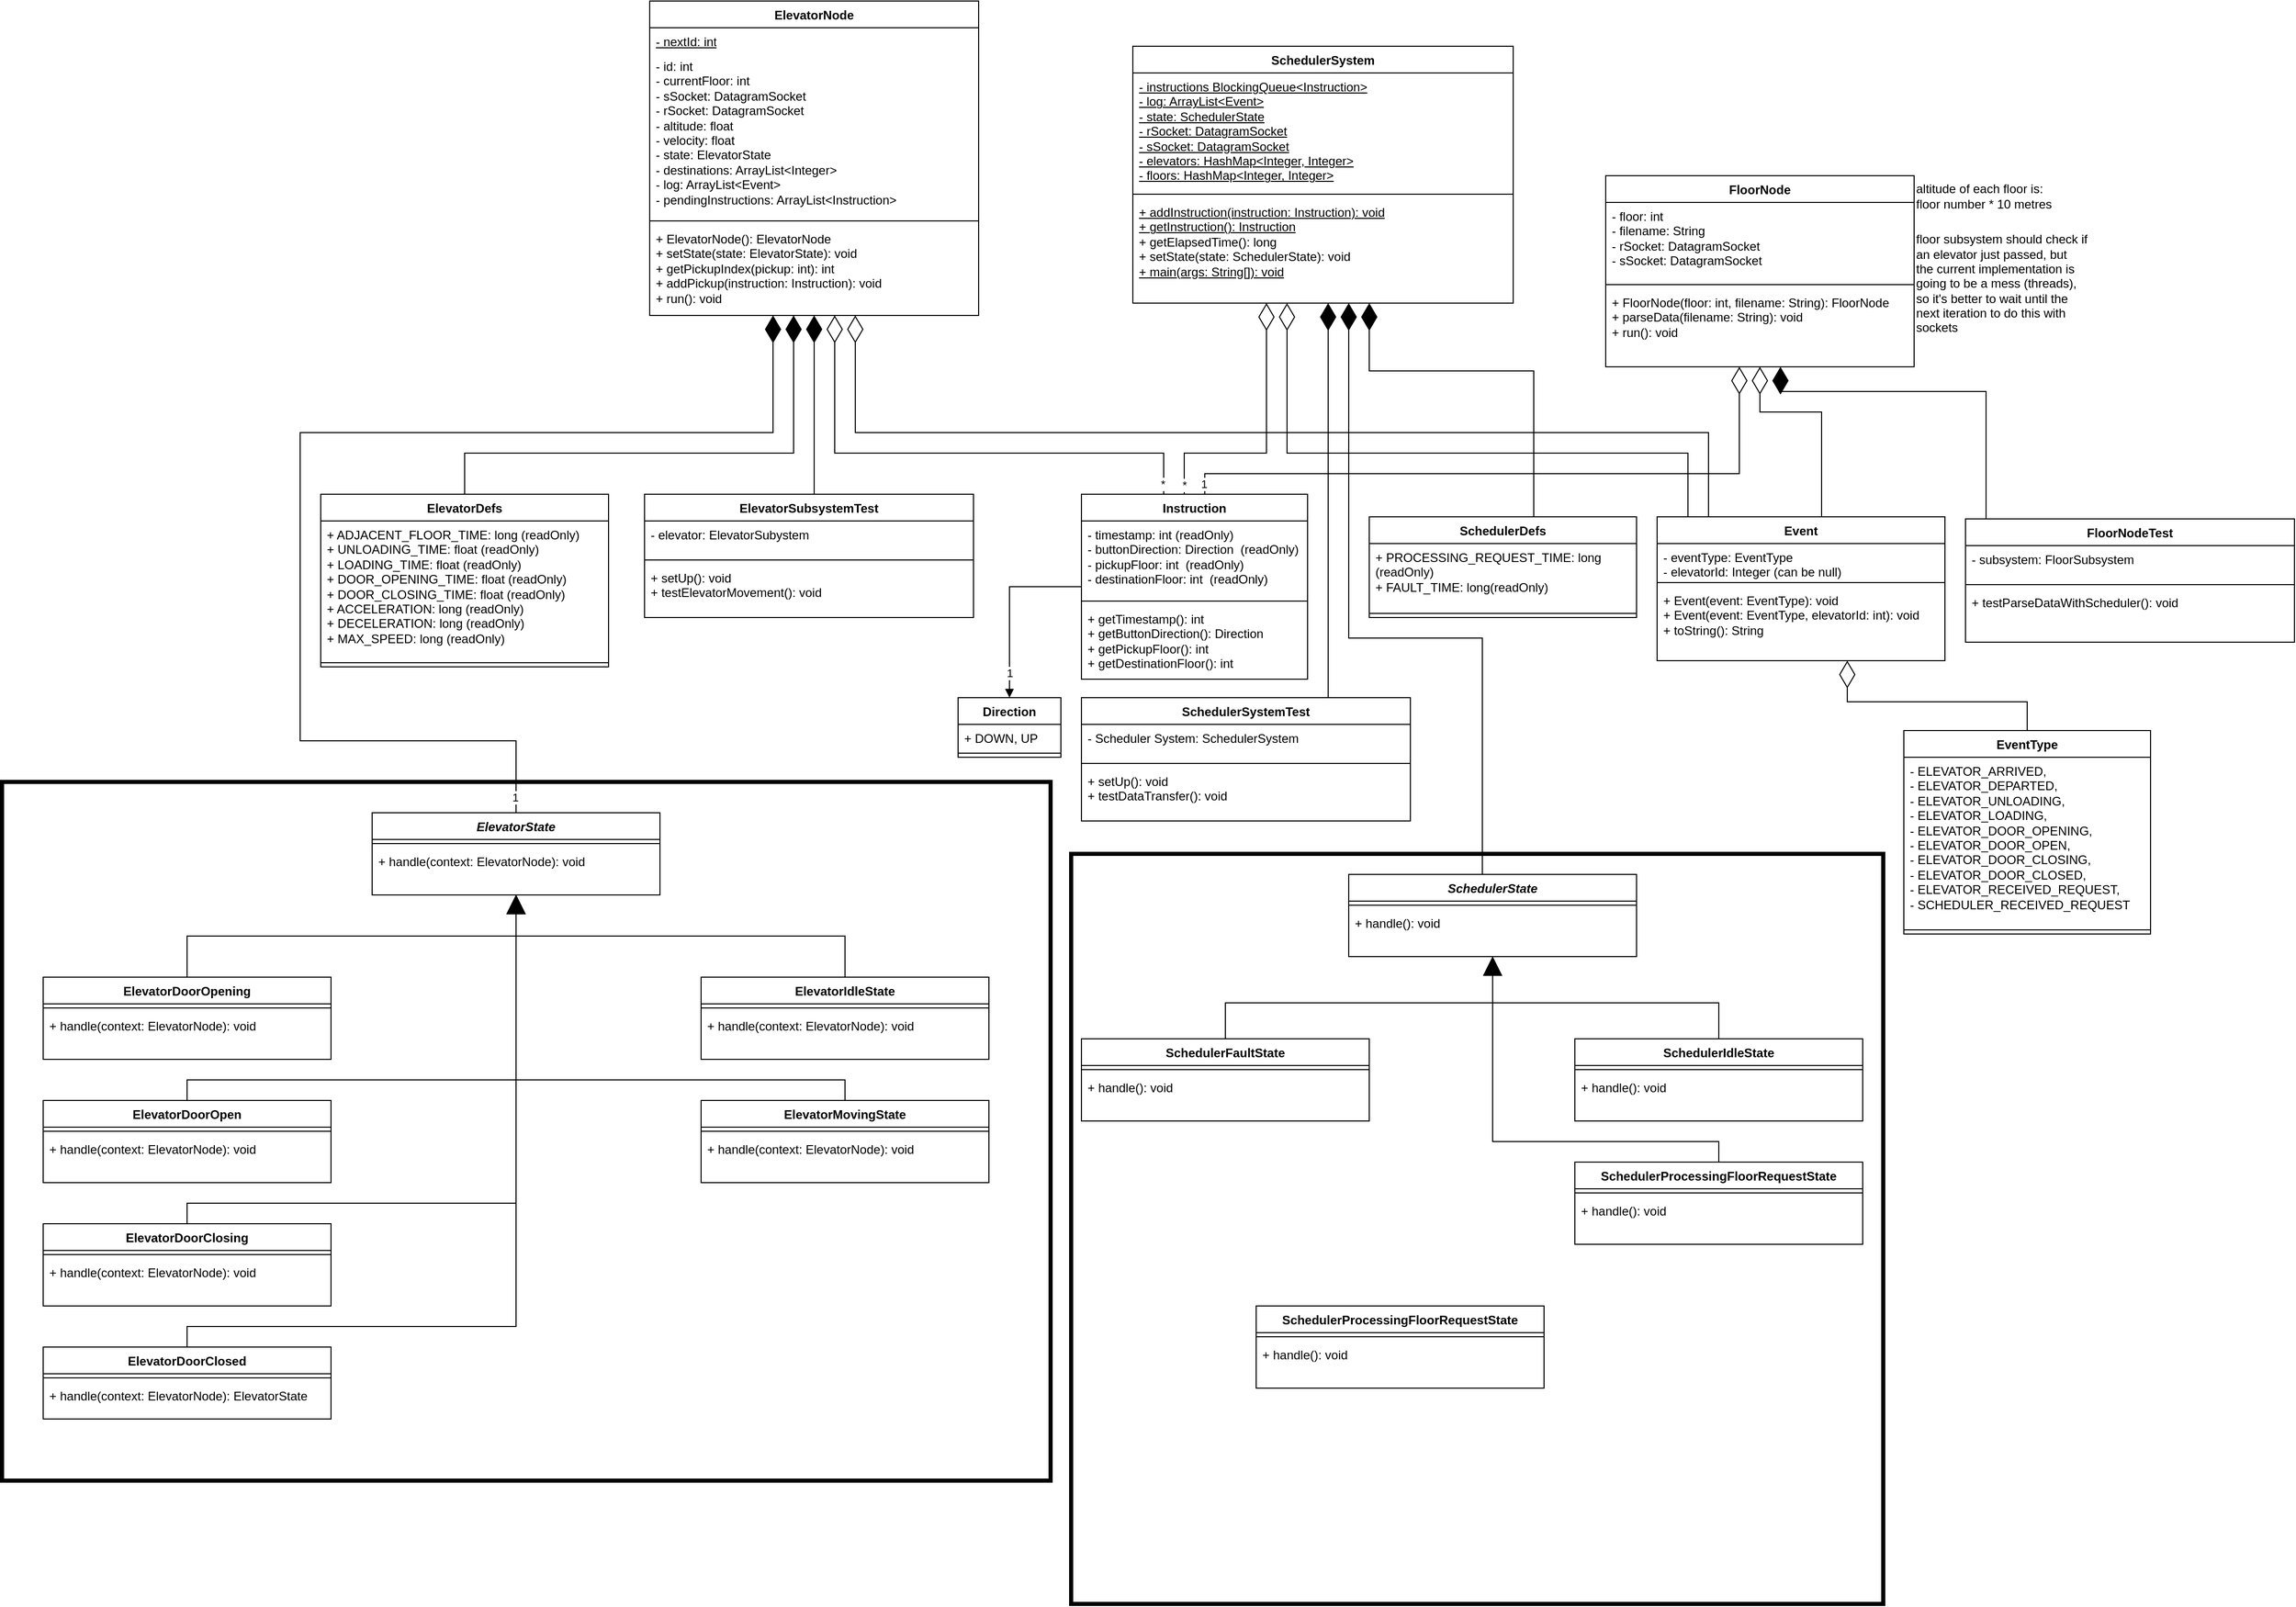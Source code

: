 <mxfile version="23.1.5" type="device">
  <diagram name="Page-1" id="W-hvJWC9LnS0oZOQdCDl">
    <mxGraphModel dx="1995" dy="1097" grid="1" gridSize="10" guides="1" tooltips="1" connect="1" arrows="1" fold="1" page="0" pageScale="1" pageWidth="850" pageHeight="1100" math="0" shadow="0">
      <root>
        <mxCell id="0" />
        <mxCell id="1" parent="0" />
        <mxCell id="JZciVl0iC011m3xnHKb6-115" value="" style="rounded=0;whiteSpace=wrap;html=1;fontColor=default;fillColor=none;strokeWidth=4;" parent="1" vertex="1">
          <mxGeometry x="390" y="790" width="790" height="730" as="geometry" />
        </mxCell>
        <mxCell id="JZciVl0iC011m3xnHKb6-93" value="" style="rounded=0;whiteSpace=wrap;html=1;fontColor=default;fillColor=none;strokeWidth=4;" parent="1" vertex="1">
          <mxGeometry x="-650" y="720" width="1020" height="680" as="geometry" />
        </mxCell>
        <mxCell id="OUGzcpc-ft89BkLeORVE-1" value="ElevatorNode" style="swimlane;fontStyle=1;align=center;verticalAlign=top;childLayout=stackLayout;horizontal=1;startSize=26;horizontalStack=0;resizeParent=1;resizeParentMax=0;resizeLast=0;collapsible=1;marginBottom=0;whiteSpace=wrap;html=1;" parent="1" vertex="1">
          <mxGeometry x="-20" y="-40" width="320" height="306" as="geometry" />
        </mxCell>
        <mxCell id="JZciVl0iC011m3xnHKb6-45" value="- nextId: int" style="text;strokeColor=none;fillColor=none;align=left;verticalAlign=top;spacingLeft=4;spacingRight=4;overflow=hidden;rotatable=0;points=[[0,0.5],[1,0.5]];portConstraint=eastwest;whiteSpace=wrap;html=1;fontStyle=4" parent="OUGzcpc-ft89BkLeORVE-1" vertex="1">
          <mxGeometry y="26" width="320" height="24" as="geometry" />
        </mxCell>
        <mxCell id="OUGzcpc-ft89BkLeORVE-2" value="- id: int&lt;br&gt;- currentFloor: int&lt;br&gt;- sSocket: DatagramSocket&lt;br&gt;- rSocket: DatagramSocket&lt;br&gt;- altitude: float&lt;br&gt;- velocity: float&lt;br&gt;- state: ElevatorState&lt;br&gt;- destinations: ArrayList&amp;lt;Integer&amp;gt;&lt;br&gt;- log: ArrayList&amp;lt;Event&amp;gt;&lt;br&gt;- pendingInstructions: ArrayList&amp;lt;Instruction&amp;gt;" style="text;strokeColor=none;fillColor=none;align=left;verticalAlign=top;spacingLeft=4;spacingRight=4;overflow=hidden;rotatable=0;points=[[0,0.5],[1,0.5]];portConstraint=eastwest;whiteSpace=wrap;html=1;" parent="OUGzcpc-ft89BkLeORVE-1" vertex="1">
          <mxGeometry y="50" width="320" height="160" as="geometry" />
        </mxCell>
        <mxCell id="OUGzcpc-ft89BkLeORVE-3" value="" style="line;strokeWidth=1;fillColor=none;align=left;verticalAlign=middle;spacingTop=-1;spacingLeft=3;spacingRight=3;rotatable=0;labelPosition=right;points=[];portConstraint=eastwest;strokeColor=inherit;" parent="OUGzcpc-ft89BkLeORVE-1" vertex="1">
          <mxGeometry y="210" width="320" height="8" as="geometry" />
        </mxCell>
        <mxCell id="OUGzcpc-ft89BkLeORVE-4" value="+ ElevatorNode(): ElevatorNode&lt;br&gt;+ setState(state: ElevatorState): void&lt;br&gt;+ getPickupIndex(pickup: int): int&lt;br&gt;+ addPickup(instruction: Instruction): void&lt;br&gt;+ run(): void" style="text;strokeColor=none;fillColor=none;align=left;verticalAlign=top;spacingLeft=4;spacingRight=4;overflow=hidden;rotatable=0;points=[[0,0.5],[1,0.5]];portConstraint=eastwest;whiteSpace=wrap;html=1;" parent="OUGzcpc-ft89BkLeORVE-1" vertex="1">
          <mxGeometry y="218" width="320" height="88" as="geometry" />
        </mxCell>
        <mxCell id="OUGzcpc-ft89BkLeORVE-5" value="SchedulerSystem" style="swimlane;fontStyle=1;align=center;verticalAlign=top;childLayout=stackLayout;horizontal=1;startSize=26;horizontalStack=0;resizeParent=1;resizeParentMax=0;resizeLast=0;collapsible=1;marginBottom=0;whiteSpace=wrap;html=1;" parent="1" vertex="1">
          <mxGeometry x="450" y="4" width="370" height="250" as="geometry" />
        </mxCell>
        <mxCell id="OUGzcpc-ft89BkLeORVE-6" value="&lt;u&gt;- instructions BlockingQueue&amp;lt;Instruction&lt;/u&gt;&lt;u&gt;&amp;gt;&lt;br&gt;- log: ArrayList&amp;lt;Event&amp;gt;&lt;br&gt;- state: SchedulerState&lt;br&gt;- rSocket: DatagramSocket&lt;br&gt;- sSocket: DatagramSocket&lt;br&gt;- elevators: HashMap&amp;lt;Integer, Integer&amp;gt;&lt;br&gt;- floors: HashMap&amp;lt;Integer, Integer&amp;gt;&lt;br&gt;&lt;/u&gt;" style="text;strokeColor=none;fillColor=none;align=left;verticalAlign=top;spacingLeft=4;spacingRight=4;overflow=hidden;rotatable=0;points=[[0,0.5],[1,0.5]];portConstraint=eastwest;whiteSpace=wrap;html=1;" parent="OUGzcpc-ft89BkLeORVE-5" vertex="1">
          <mxGeometry y="26" width="370" height="114" as="geometry" />
        </mxCell>
        <mxCell id="OUGzcpc-ft89BkLeORVE-7" value="" style="line;strokeWidth=1;fillColor=none;align=left;verticalAlign=middle;spacingTop=-1;spacingLeft=3;spacingRight=3;rotatable=0;labelPosition=right;points=[];portConstraint=eastwest;strokeColor=inherit;" parent="OUGzcpc-ft89BkLeORVE-5" vertex="1">
          <mxGeometry y="140" width="370" height="8" as="geometry" />
        </mxCell>
        <mxCell id="OUGzcpc-ft89BkLeORVE-8" value="&lt;u&gt;+ addInstruction(instruction: Instruction): void&lt;/u&gt;&lt;br&gt;&lt;u&gt;+ getInstruction(): Instruction&lt;/u&gt;&lt;br&gt;+ getElapsedTime(): long&lt;br&gt;+ setState(state: SchedulerState): void&lt;br&gt;&lt;u&gt;+ main(args: String[]): void&lt;/u&gt;" style="text;strokeColor=none;fillColor=none;align=left;verticalAlign=top;spacingLeft=4;spacingRight=4;overflow=hidden;rotatable=0;points=[[0,0.5],[1,0.5]];portConstraint=eastwest;whiteSpace=wrap;html=1;" parent="OUGzcpc-ft89BkLeORVE-5" vertex="1">
          <mxGeometry y="148" width="370" height="102" as="geometry" />
        </mxCell>
        <mxCell id="OUGzcpc-ft89BkLeORVE-9" value="FloorNode" style="swimlane;fontStyle=1;align=center;verticalAlign=top;childLayout=stackLayout;horizontal=1;startSize=26;horizontalStack=0;resizeParent=1;resizeParentMax=0;resizeLast=0;collapsible=1;marginBottom=0;whiteSpace=wrap;html=1;" parent="1" vertex="1">
          <mxGeometry x="910" y="130" width="300" height="186" as="geometry" />
        </mxCell>
        <mxCell id="CccvZBvPhkPoPK1yr44a-7" value="- floor: int&lt;br&gt;- filename: String&lt;br&gt;- rSocket: DatagramSocket&lt;br&gt;- sSocket: DatagramSocket" style="text;strokeColor=none;fillColor=none;align=left;verticalAlign=top;spacingLeft=4;spacingRight=4;overflow=hidden;rotatable=0;points=[[0,0.5],[1,0.5]];portConstraint=eastwest;whiteSpace=wrap;html=1;" parent="OUGzcpc-ft89BkLeORVE-9" vertex="1">
          <mxGeometry y="26" width="300" height="76" as="geometry" />
        </mxCell>
        <mxCell id="OUGzcpc-ft89BkLeORVE-11" value="" style="line;strokeWidth=1;fillColor=none;align=left;verticalAlign=middle;spacingTop=-1;spacingLeft=3;spacingRight=3;rotatable=0;labelPosition=right;points=[];portConstraint=eastwest;strokeColor=inherit;" parent="OUGzcpc-ft89BkLeORVE-9" vertex="1">
          <mxGeometry y="102" width="300" height="8" as="geometry" />
        </mxCell>
        <mxCell id="OUGzcpc-ft89BkLeORVE-12" value="+&amp;nbsp;FloorNode(floor: int, filename: String): FloorNode&lt;br&gt;+ parseData(filename: String): void&lt;br&gt;+ run(): void" style="text;strokeColor=none;fillColor=none;align=left;verticalAlign=top;spacingLeft=4;spacingRight=4;overflow=hidden;rotatable=0;points=[[0,0.5],[1,0.5]];portConstraint=eastwest;whiteSpace=wrap;html=1;" parent="OUGzcpc-ft89BkLeORVE-9" vertex="1">
          <mxGeometry y="110" width="300" height="76" as="geometry" />
        </mxCell>
        <mxCell id="OUGzcpc-ft89BkLeORVE-13" value="SchedulerSystemTest" style="swimlane;fontStyle=1;align=center;verticalAlign=top;childLayout=stackLayout;horizontal=1;startSize=26;horizontalStack=0;resizeParent=1;resizeParentMax=0;resizeLast=0;collapsible=1;marginBottom=0;whiteSpace=wrap;html=1;" parent="1" vertex="1">
          <mxGeometry x="400" y="638" width="320" height="120" as="geometry" />
        </mxCell>
        <mxCell id="OUGzcpc-ft89BkLeORVE-14" value="- Scheduler System: SchedulerSystem" style="text;strokeColor=none;fillColor=none;align=left;verticalAlign=top;spacingLeft=4;spacingRight=4;overflow=hidden;rotatable=0;points=[[0,0.5],[1,0.5]];portConstraint=eastwest;whiteSpace=wrap;html=1;" parent="OUGzcpc-ft89BkLeORVE-13" vertex="1">
          <mxGeometry y="26" width="320" height="34" as="geometry" />
        </mxCell>
        <mxCell id="OUGzcpc-ft89BkLeORVE-15" value="" style="line;strokeWidth=1;fillColor=none;align=left;verticalAlign=middle;spacingTop=-1;spacingLeft=3;spacingRight=3;rotatable=0;labelPosition=right;points=[];portConstraint=eastwest;strokeColor=inherit;" parent="OUGzcpc-ft89BkLeORVE-13" vertex="1">
          <mxGeometry y="60" width="320" height="8" as="geometry" />
        </mxCell>
        <mxCell id="OUGzcpc-ft89BkLeORVE-16" value="+ setUp(): void&lt;br&gt;+ testDataTransfer(): void" style="text;strokeColor=none;fillColor=none;align=left;verticalAlign=top;spacingLeft=4;spacingRight=4;overflow=hidden;rotatable=0;points=[[0,0.5],[1,0.5]];portConstraint=eastwest;whiteSpace=wrap;html=1;" parent="OUGzcpc-ft89BkLeORVE-13" vertex="1">
          <mxGeometry y="68" width="320" height="52" as="geometry" />
        </mxCell>
        <mxCell id="JZciVl0iC011m3xnHKb6-92" style="edgeStyle=orthogonalEdgeStyle;rounded=0;orthogonalLoop=1;jettySize=auto;html=1;fontColor=default;endArrow=diamondThin;endFill=1;endSize=24;" parent="1" source="OUGzcpc-ft89BkLeORVE-18" target="OUGzcpc-ft89BkLeORVE-9" edge="1">
          <mxGeometry relative="1" as="geometry">
            <Array as="points">
              <mxPoint x="1280" y="340" />
              <mxPoint x="1080" y="340" />
            </Array>
          </mxGeometry>
        </mxCell>
        <mxCell id="OUGzcpc-ft89BkLeORVE-18" value="FloorNodeTest" style="swimlane;fontStyle=1;align=center;verticalAlign=top;childLayout=stackLayout;horizontal=1;startSize=26;horizontalStack=0;resizeParent=1;resizeParentMax=0;resizeLast=0;collapsible=1;marginBottom=0;whiteSpace=wrap;html=1;" parent="1" vertex="1">
          <mxGeometry x="1260" y="464" width="320" height="120" as="geometry" />
        </mxCell>
        <mxCell id="OUGzcpc-ft89BkLeORVE-19" value="- subsystem: FloorSubsystem" style="text;strokeColor=none;fillColor=none;align=left;verticalAlign=top;spacingLeft=4;spacingRight=4;overflow=hidden;rotatable=0;points=[[0,0.5],[1,0.5]];portConstraint=eastwest;whiteSpace=wrap;html=1;" parent="OUGzcpc-ft89BkLeORVE-18" vertex="1">
          <mxGeometry y="26" width="320" height="34" as="geometry" />
        </mxCell>
        <mxCell id="OUGzcpc-ft89BkLeORVE-20" value="" style="line;strokeWidth=1;fillColor=none;align=left;verticalAlign=middle;spacingTop=-1;spacingLeft=3;spacingRight=3;rotatable=0;labelPosition=right;points=[];portConstraint=eastwest;strokeColor=inherit;" parent="OUGzcpc-ft89BkLeORVE-18" vertex="1">
          <mxGeometry y="60" width="320" height="8" as="geometry" />
        </mxCell>
        <mxCell id="OUGzcpc-ft89BkLeORVE-21" value="+ testParseDataWithScheduler(): void" style="text;strokeColor=none;fillColor=none;align=left;verticalAlign=top;spacingLeft=4;spacingRight=4;overflow=hidden;rotatable=0;points=[[0,0.5],[1,0.5]];portConstraint=eastwest;whiteSpace=wrap;html=1;" parent="OUGzcpc-ft89BkLeORVE-18" vertex="1">
          <mxGeometry y="68" width="320" height="52" as="geometry" />
        </mxCell>
        <mxCell id="OUGzcpc-ft89BkLeORVE-22" value="ElevatorSubsystemTest" style="swimlane;fontStyle=1;align=center;verticalAlign=top;childLayout=stackLayout;horizontal=1;startSize=26;horizontalStack=0;resizeParent=1;resizeParentMax=0;resizeLast=0;collapsible=1;marginBottom=0;whiteSpace=wrap;html=1;" parent="1" vertex="1">
          <mxGeometry x="-25" y="440" width="320" height="120" as="geometry" />
        </mxCell>
        <mxCell id="OUGzcpc-ft89BkLeORVE-23" value="- elevator: ElevatorSubystem" style="text;strokeColor=none;fillColor=none;align=left;verticalAlign=top;spacingLeft=4;spacingRight=4;overflow=hidden;rotatable=0;points=[[0,0.5],[1,0.5]];portConstraint=eastwest;whiteSpace=wrap;html=1;" parent="OUGzcpc-ft89BkLeORVE-22" vertex="1">
          <mxGeometry y="26" width="320" height="34" as="geometry" />
        </mxCell>
        <mxCell id="OUGzcpc-ft89BkLeORVE-24" value="" style="line;strokeWidth=1;fillColor=none;align=left;verticalAlign=middle;spacingTop=-1;spacingLeft=3;spacingRight=3;rotatable=0;labelPosition=right;points=[];portConstraint=eastwest;strokeColor=inherit;" parent="OUGzcpc-ft89BkLeORVE-22" vertex="1">
          <mxGeometry y="60" width="320" height="8" as="geometry" />
        </mxCell>
        <mxCell id="OUGzcpc-ft89BkLeORVE-25" value="+ setUp(): void&lt;br&gt;+ testElevatorMovement(): void" style="text;strokeColor=none;fillColor=none;align=left;verticalAlign=top;spacingLeft=4;spacingRight=4;overflow=hidden;rotatable=0;points=[[0,0.5],[1,0.5]];portConstraint=eastwest;whiteSpace=wrap;html=1;" parent="OUGzcpc-ft89BkLeORVE-22" vertex="1">
          <mxGeometry y="68" width="320" height="52" as="geometry" />
        </mxCell>
        <mxCell id="JZciVl0iC011m3xnHKb6-95" style="edgeStyle=orthogonalEdgeStyle;rounded=0;orthogonalLoop=1;jettySize=auto;html=1;fontColor=default;endArrow=diamondThin;endFill=1;endSize=24;" parent="1" source="JZciVl0iC011m3xnHKb6-1" target="OUGzcpc-ft89BkLeORVE-1" edge="1">
          <mxGeometry relative="1" as="geometry">
            <Array as="points">
              <mxPoint x="-150" y="680" />
              <mxPoint x="-360" y="680" />
              <mxPoint x="-360" y="380" />
              <mxPoint x="100" y="380" />
            </Array>
          </mxGeometry>
        </mxCell>
        <mxCell id="JZciVl0iC011m3xnHKb6-111" value="1" style="edgeLabel;html=1;align=center;verticalAlign=middle;resizable=0;points=[];fontColor=default;" parent="JZciVl0iC011m3xnHKb6-95" vertex="1" connectable="0">
          <mxGeometry x="-0.973" y="1" relative="1" as="geometry">
            <mxPoint as="offset" />
          </mxGeometry>
        </mxCell>
        <mxCell id="JZciVl0iC011m3xnHKb6-1" value="ElevatorState" style="swimlane;fontStyle=3;align=center;verticalAlign=top;childLayout=stackLayout;horizontal=1;startSize=26;horizontalStack=0;resizeParent=1;resizeParentMax=0;resizeLast=0;collapsible=1;marginBottom=0;whiteSpace=wrap;html=1;" parent="1" vertex="1">
          <mxGeometry x="-290" y="750" width="280" height="80" as="geometry" />
        </mxCell>
        <mxCell id="JZciVl0iC011m3xnHKb6-3" value="" style="line;strokeWidth=1;fillColor=none;align=left;verticalAlign=middle;spacingTop=-1;spacingLeft=3;spacingRight=3;rotatable=0;labelPosition=right;points=[];portConstraint=eastwest;strokeColor=inherit;" parent="JZciVl0iC011m3xnHKb6-1" vertex="1">
          <mxGeometry y="26" width="280" height="8" as="geometry" />
        </mxCell>
        <mxCell id="JZciVl0iC011m3xnHKb6-4" value="+ handle(context: ElevatorNode): void" style="text;strokeColor=none;fillColor=none;align=left;verticalAlign=top;spacingLeft=4;spacingRight=4;overflow=hidden;rotatable=0;points=[[0,0.5],[1,0.5]];portConstraint=eastwest;whiteSpace=wrap;html=1;" parent="JZciVl0iC011m3xnHKb6-1" vertex="1">
          <mxGeometry y="34" width="280" height="46" as="geometry" />
        </mxCell>
        <mxCell id="JZciVl0iC011m3xnHKb6-26" style="edgeStyle=orthogonalEdgeStyle;rounded=0;orthogonalLoop=1;jettySize=auto;html=1;endArrow=block;endFill=1;endSize=16;" parent="1" source="JZciVl0iC011m3xnHKb6-5" target="JZciVl0iC011m3xnHKb6-1" edge="1">
          <mxGeometry relative="1" as="geometry">
            <Array as="points">
              <mxPoint x="170" y="870" />
              <mxPoint x="-150" y="870" />
            </Array>
          </mxGeometry>
        </mxCell>
        <mxCell id="JZciVl0iC011m3xnHKb6-5" value="&lt;span style=&quot;font-style: normal;&quot;&gt;ElevatorIdleState&lt;/span&gt;" style="swimlane;fontStyle=3;align=center;verticalAlign=top;childLayout=stackLayout;horizontal=1;startSize=26;horizontalStack=0;resizeParent=1;resizeParentMax=0;resizeLast=0;collapsible=1;marginBottom=0;whiteSpace=wrap;html=1;" parent="1" vertex="1">
          <mxGeometry x="30" y="910" width="280" height="80" as="geometry" />
        </mxCell>
        <mxCell id="JZciVl0iC011m3xnHKb6-6" value="" style="line;strokeWidth=1;fillColor=none;align=left;verticalAlign=middle;spacingTop=-1;spacingLeft=3;spacingRight=3;rotatable=0;labelPosition=right;points=[];portConstraint=eastwest;strokeColor=inherit;" parent="JZciVl0iC011m3xnHKb6-5" vertex="1">
          <mxGeometry y="26" width="280" height="8" as="geometry" />
        </mxCell>
        <mxCell id="JZciVl0iC011m3xnHKb6-7" value="+ handle(context: ElevatorNode): void" style="text;strokeColor=none;fillColor=none;align=left;verticalAlign=top;spacingLeft=4;spacingRight=4;overflow=hidden;rotatable=0;points=[[0,0.5],[1,0.5]];portConstraint=eastwest;whiteSpace=wrap;html=1;" parent="JZciVl0iC011m3xnHKb6-5" vertex="1">
          <mxGeometry y="34" width="280" height="46" as="geometry" />
        </mxCell>
        <mxCell id="JZciVl0iC011m3xnHKb6-31" style="edgeStyle=orthogonalEdgeStyle;rounded=0;orthogonalLoop=1;jettySize=auto;html=1;endArrow=block;endFill=1;endSize=16;" parent="1" source="JZciVl0iC011m3xnHKb6-8" target="JZciVl0iC011m3xnHKb6-1" edge="1">
          <mxGeometry relative="1" as="geometry">
            <Array as="points">
              <mxPoint x="170" y="1010" />
              <mxPoint x="-150" y="1010" />
            </Array>
          </mxGeometry>
        </mxCell>
        <mxCell id="JZciVl0iC011m3xnHKb6-8" value="&lt;span style=&quot;font-style: normal;&quot;&gt;ElevatorMovingState&lt;/span&gt;" style="swimlane;fontStyle=3;align=center;verticalAlign=top;childLayout=stackLayout;horizontal=1;startSize=26;horizontalStack=0;resizeParent=1;resizeParentMax=0;resizeLast=0;collapsible=1;marginBottom=0;whiteSpace=wrap;html=1;" parent="1" vertex="1">
          <mxGeometry x="30" y="1030" width="280" height="80" as="geometry" />
        </mxCell>
        <mxCell id="JZciVl0iC011m3xnHKb6-9" value="" style="line;strokeWidth=1;fillColor=none;align=left;verticalAlign=middle;spacingTop=-1;spacingLeft=3;spacingRight=3;rotatable=0;labelPosition=right;points=[];portConstraint=eastwest;strokeColor=inherit;" parent="JZciVl0iC011m3xnHKb6-8" vertex="1">
          <mxGeometry y="26" width="280" height="8" as="geometry" />
        </mxCell>
        <mxCell id="JZciVl0iC011m3xnHKb6-10" value="+ handle(context: ElevatorNode): void" style="text;strokeColor=none;fillColor=none;align=left;verticalAlign=top;spacingLeft=4;spacingRight=4;overflow=hidden;rotatable=0;points=[[0,0.5],[1,0.5]];portConstraint=eastwest;whiteSpace=wrap;html=1;" parent="JZciVl0iC011m3xnHKb6-8" vertex="1">
          <mxGeometry y="34" width="280" height="46" as="geometry" />
        </mxCell>
        <mxCell id="JZciVl0iC011m3xnHKb6-27" style="edgeStyle=orthogonalEdgeStyle;rounded=0;orthogonalLoop=1;jettySize=auto;html=1;endArrow=block;endFill=1;endSize=16;" parent="1" source="JZciVl0iC011m3xnHKb6-11" target="JZciVl0iC011m3xnHKb6-1" edge="1">
          <mxGeometry relative="1" as="geometry">
            <Array as="points">
              <mxPoint x="-470" y="870" />
              <mxPoint x="-150" y="870" />
            </Array>
          </mxGeometry>
        </mxCell>
        <mxCell id="JZciVl0iC011m3xnHKb6-11" value="&lt;span style=&quot;font-style: normal;&quot;&gt;ElevatorDoorOpening&lt;/span&gt;" style="swimlane;fontStyle=3;align=center;verticalAlign=top;childLayout=stackLayout;horizontal=1;startSize=26;horizontalStack=0;resizeParent=1;resizeParentMax=0;resizeLast=0;collapsible=1;marginBottom=0;whiteSpace=wrap;html=1;" parent="1" vertex="1">
          <mxGeometry x="-610" y="910" width="280" height="80" as="geometry" />
        </mxCell>
        <mxCell id="JZciVl0iC011m3xnHKb6-12" value="" style="line;strokeWidth=1;fillColor=none;align=left;verticalAlign=middle;spacingTop=-1;spacingLeft=3;spacingRight=3;rotatable=0;labelPosition=right;points=[];portConstraint=eastwest;strokeColor=inherit;" parent="JZciVl0iC011m3xnHKb6-11" vertex="1">
          <mxGeometry y="26" width="280" height="8" as="geometry" />
        </mxCell>
        <mxCell id="JZciVl0iC011m3xnHKb6-13" value="+ handle(context: ElevatorNode): void" style="text;strokeColor=none;fillColor=none;align=left;verticalAlign=top;spacingLeft=4;spacingRight=4;overflow=hidden;rotatable=0;points=[[0,0.5],[1,0.5]];portConstraint=eastwest;whiteSpace=wrap;html=1;" parent="JZciVl0iC011m3xnHKb6-11" vertex="1">
          <mxGeometry y="34" width="280" height="46" as="geometry" />
        </mxCell>
        <mxCell id="JZciVl0iC011m3xnHKb6-28" style="edgeStyle=orthogonalEdgeStyle;rounded=0;orthogonalLoop=1;jettySize=auto;html=1;endArrow=block;endFill=1;endSize=16;" parent="1" source="JZciVl0iC011m3xnHKb6-14" target="JZciVl0iC011m3xnHKb6-1" edge="1">
          <mxGeometry relative="1" as="geometry">
            <Array as="points">
              <mxPoint x="-470" y="1010" />
              <mxPoint x="-150" y="1010" />
            </Array>
          </mxGeometry>
        </mxCell>
        <mxCell id="JZciVl0iC011m3xnHKb6-14" value="&lt;span style=&quot;font-style: normal;&quot;&gt;ElevatorDoorOpen&lt;/span&gt;" style="swimlane;fontStyle=3;align=center;verticalAlign=top;childLayout=stackLayout;horizontal=1;startSize=26;horizontalStack=0;resizeParent=1;resizeParentMax=0;resizeLast=0;collapsible=1;marginBottom=0;whiteSpace=wrap;html=1;" parent="1" vertex="1">
          <mxGeometry x="-610" y="1030" width="280" height="80" as="geometry" />
        </mxCell>
        <mxCell id="JZciVl0iC011m3xnHKb6-15" value="" style="line;strokeWidth=1;fillColor=none;align=left;verticalAlign=middle;spacingTop=-1;spacingLeft=3;spacingRight=3;rotatable=0;labelPosition=right;points=[];portConstraint=eastwest;strokeColor=inherit;" parent="JZciVl0iC011m3xnHKb6-14" vertex="1">
          <mxGeometry y="26" width="280" height="8" as="geometry" />
        </mxCell>
        <mxCell id="JZciVl0iC011m3xnHKb6-16" value="+ handle(context: ElevatorNode): void" style="text;strokeColor=none;fillColor=none;align=left;verticalAlign=top;spacingLeft=4;spacingRight=4;overflow=hidden;rotatable=0;points=[[0,0.5],[1,0.5]];portConstraint=eastwest;whiteSpace=wrap;html=1;" parent="JZciVl0iC011m3xnHKb6-14" vertex="1">
          <mxGeometry y="34" width="280" height="46" as="geometry" />
        </mxCell>
        <mxCell id="JZciVl0iC011m3xnHKb6-30" style="edgeStyle=orthogonalEdgeStyle;rounded=0;orthogonalLoop=1;jettySize=auto;html=1;endArrow=block;endFill=1;endSize=16;" parent="1" source="JZciVl0iC011m3xnHKb6-17" target="JZciVl0iC011m3xnHKb6-1" edge="1">
          <mxGeometry relative="1" as="geometry">
            <Array as="points">
              <mxPoint x="-470" y="1130" />
              <mxPoint x="-150" y="1130" />
            </Array>
          </mxGeometry>
        </mxCell>
        <mxCell id="JZciVl0iC011m3xnHKb6-17" value="&lt;span style=&quot;font-style: normal;&quot;&gt;ElevatorDoorClosing&lt;/span&gt;" style="swimlane;fontStyle=3;align=center;verticalAlign=top;childLayout=stackLayout;horizontal=1;startSize=26;horizontalStack=0;resizeParent=1;resizeParentMax=0;resizeLast=0;collapsible=1;marginBottom=0;whiteSpace=wrap;html=1;" parent="1" vertex="1">
          <mxGeometry x="-610" y="1150" width="280" height="80" as="geometry" />
        </mxCell>
        <mxCell id="JZciVl0iC011m3xnHKb6-18" value="" style="line;strokeWidth=1;fillColor=none;align=left;verticalAlign=middle;spacingTop=-1;spacingLeft=3;spacingRight=3;rotatable=0;labelPosition=right;points=[];portConstraint=eastwest;strokeColor=inherit;" parent="JZciVl0iC011m3xnHKb6-17" vertex="1">
          <mxGeometry y="26" width="280" height="8" as="geometry" />
        </mxCell>
        <mxCell id="JZciVl0iC011m3xnHKb6-19" value="+ handle(context: ElevatorNode): void" style="text;strokeColor=none;fillColor=none;align=left;verticalAlign=top;spacingLeft=4;spacingRight=4;overflow=hidden;rotatable=0;points=[[0,0.5],[1,0.5]];portConstraint=eastwest;whiteSpace=wrap;html=1;" parent="JZciVl0iC011m3xnHKb6-17" vertex="1">
          <mxGeometry y="34" width="280" height="46" as="geometry" />
        </mxCell>
        <mxCell id="JZciVl0iC011m3xnHKb6-32" style="edgeStyle=orthogonalEdgeStyle;rounded=0;orthogonalLoop=1;jettySize=auto;html=1;endArrow=block;endFill=1;endSize=16;" parent="1" source="JZciVl0iC011m3xnHKb6-20" target="JZciVl0iC011m3xnHKb6-1" edge="1">
          <mxGeometry relative="1" as="geometry">
            <Array as="points">
              <mxPoint x="-470" y="1250" />
              <mxPoint x="-150" y="1250" />
            </Array>
          </mxGeometry>
        </mxCell>
        <mxCell id="JZciVl0iC011m3xnHKb6-20" value="&lt;span style=&quot;font-style: normal;&quot;&gt;ElevatorDoorClosed&lt;/span&gt;" style="swimlane;fontStyle=3;align=center;verticalAlign=top;childLayout=stackLayout;horizontal=1;startSize=26;horizontalStack=0;resizeParent=1;resizeParentMax=0;resizeLast=0;collapsible=1;marginBottom=0;whiteSpace=wrap;html=1;" parent="1" vertex="1">
          <mxGeometry x="-610" y="1270" width="280" height="70" as="geometry" />
        </mxCell>
        <mxCell id="JZciVl0iC011m3xnHKb6-21" value="" style="line;strokeWidth=1;fillColor=none;align=left;verticalAlign=middle;spacingTop=-1;spacingLeft=3;spacingRight=3;rotatable=0;labelPosition=right;points=[];portConstraint=eastwest;strokeColor=inherit;" parent="JZciVl0iC011m3xnHKb6-20" vertex="1">
          <mxGeometry y="26" width="280" height="8" as="geometry" />
        </mxCell>
        <mxCell id="JZciVl0iC011m3xnHKb6-22" value="+ handle(context: ElevatorNode): ElevatorState" style="text;strokeColor=none;fillColor=none;align=left;verticalAlign=top;spacingLeft=4;spacingRight=4;overflow=hidden;rotatable=0;points=[[0,0.5],[1,0.5]];portConstraint=eastwest;whiteSpace=wrap;html=1;" parent="JZciVl0iC011m3xnHKb6-20" vertex="1">
          <mxGeometry y="34" width="280" height="36" as="geometry" />
        </mxCell>
        <mxCell id="JZciVl0iC011m3xnHKb6-33" value="ElevatorDefs" style="swimlane;fontStyle=1;align=center;verticalAlign=top;childLayout=stackLayout;horizontal=1;startSize=26;horizontalStack=0;resizeParent=1;resizeParentMax=0;resizeLast=0;collapsible=1;marginBottom=0;whiteSpace=wrap;html=1;" parent="1" vertex="1">
          <mxGeometry x="-340" y="440" width="280" height="168" as="geometry" />
        </mxCell>
        <mxCell id="JZciVl0iC011m3xnHKb6-34" value="+ ADJACENT_FLOOR_TIME: long (readOnly)&lt;br&gt;+ UNLOADING_TIME: float (readOnly)&lt;br&gt;+ LOADING_TIME: float (readOnly)&lt;br&gt;+ DOOR_OPENING_TIME: float (readOnly)&lt;br&gt;+ DOOR_CLOSING_TIME: float (readOnly)&lt;br&gt;+ ACCELERATION: long (readOnly)&lt;br&gt;+ DECELERATION: long (readOnly)&lt;br&gt;+ MAX_SPEED: long (readOnly)" style="text;strokeColor=none;fillColor=none;align=left;verticalAlign=top;spacingLeft=4;spacingRight=4;overflow=hidden;rotatable=0;points=[[0,0.5],[1,0.5]];portConstraint=eastwest;whiteSpace=wrap;html=1;" parent="JZciVl0iC011m3xnHKb6-33" vertex="1">
          <mxGeometry y="26" width="280" height="134" as="geometry" />
        </mxCell>
        <mxCell id="JZciVl0iC011m3xnHKb6-35" value="" style="line;strokeWidth=1;fillColor=none;align=left;verticalAlign=middle;spacingTop=-1;spacingLeft=3;spacingRight=3;rotatable=0;labelPosition=right;points=[];portConstraint=eastwest;strokeColor=inherit;" parent="JZciVl0iC011m3xnHKb6-33" vertex="1">
          <mxGeometry y="160" width="280" height="8" as="geometry" />
        </mxCell>
        <mxCell id="JZciVl0iC011m3xnHKb6-46" style="edgeStyle=orthogonalEdgeStyle;rounded=0;orthogonalLoop=1;jettySize=auto;html=1;endArrow=diamondThin;endFill=0;endSize=24;" parent="1" source="JZciVl0iC011m3xnHKb6-41" target="JZciVl0iC011m3xnHKb6-37" edge="1">
          <mxGeometry relative="1" as="geometry">
            <mxPoint x="800" y="632" as="targetPoint" />
            <Array as="points">
              <mxPoint x="1320" y="642" />
              <mxPoint x="1145" y="642" />
            </Array>
          </mxGeometry>
        </mxCell>
        <mxCell id="JZciVl0iC011m3xnHKb6-88" style="edgeStyle=orthogonalEdgeStyle;rounded=0;orthogonalLoop=1;jettySize=auto;html=1;fontColor=none;endArrow=diamondThin;endFill=0;endSize=24;" parent="1" source="JZciVl0iC011m3xnHKb6-37" target="OUGzcpc-ft89BkLeORVE-9" edge="1">
          <mxGeometry relative="1" as="geometry">
            <Array as="points">
              <mxPoint x="1120" y="360" />
              <mxPoint x="1060" y="360" />
            </Array>
          </mxGeometry>
        </mxCell>
        <mxCell id="JZciVl0iC011m3xnHKb6-89" style="edgeStyle=orthogonalEdgeStyle;rounded=0;orthogonalLoop=1;jettySize=auto;html=1;fontColor=none;endArrow=diamondThin;endFill=0;endSize=24;" parent="1" source="JZciVl0iC011m3xnHKb6-37" target="OUGzcpc-ft89BkLeORVE-5" edge="1">
          <mxGeometry relative="1" as="geometry">
            <Array as="points">
              <mxPoint x="990" y="400" />
              <mxPoint x="600" y="400" />
            </Array>
          </mxGeometry>
        </mxCell>
        <mxCell id="JZciVl0iC011m3xnHKb6-90" style="edgeStyle=orthogonalEdgeStyle;rounded=0;orthogonalLoop=1;jettySize=auto;html=1;fontColor=default;endArrow=diamondThin;endFill=0;endSize=24;" parent="1" source="JZciVl0iC011m3xnHKb6-37" target="OUGzcpc-ft89BkLeORVE-1" edge="1">
          <mxGeometry relative="1" as="geometry">
            <Array as="points">
              <mxPoint x="1010" y="380" />
              <mxPoint x="180" y="380" />
            </Array>
          </mxGeometry>
        </mxCell>
        <mxCell id="JZciVl0iC011m3xnHKb6-37" value="Event" style="swimlane;fontStyle=1;align=center;verticalAlign=top;childLayout=stackLayout;horizontal=1;startSize=26;horizontalStack=0;resizeParent=1;resizeParentMax=0;resizeLast=0;collapsible=1;marginBottom=0;whiteSpace=wrap;html=1;" parent="1" vertex="1">
          <mxGeometry x="960" y="462" width="280" height="140" as="geometry" />
        </mxCell>
        <mxCell id="JZciVl0iC011m3xnHKb6-38" value="&lt;span&gt;- eventType: EventType&lt;br&gt;- elevatorId: Integer (can be null)&lt;br&gt;&lt;/span&gt;" style="text;strokeColor=none;fillColor=none;align=left;verticalAlign=top;spacingLeft=4;spacingRight=4;overflow=hidden;rotatable=0;points=[[0,0.5],[1,0.5]];portConstraint=eastwest;whiteSpace=wrap;html=1;fontStyle=0" parent="JZciVl0iC011m3xnHKb6-37" vertex="1">
          <mxGeometry y="26" width="280" height="34" as="geometry" />
        </mxCell>
        <mxCell id="JZciVl0iC011m3xnHKb6-39" value="" style="line;strokeWidth=1;fillColor=none;align=left;verticalAlign=middle;spacingTop=-1;spacingLeft=3;spacingRight=3;rotatable=0;labelPosition=right;points=[];portConstraint=eastwest;strokeColor=inherit;" parent="JZciVl0iC011m3xnHKb6-37" vertex="1">
          <mxGeometry y="60" width="280" height="8" as="geometry" />
        </mxCell>
        <mxCell id="JZciVl0iC011m3xnHKb6-40" value="&lt;span&gt;+ Event(event: EventType): void&lt;br&gt;+ Event(event: EventType, elevatorId: int): void&lt;br&gt;+ toString(): String&lt;br&gt;&lt;/span&gt;" style="text;strokeColor=none;fillColor=none;align=left;verticalAlign=top;spacingLeft=4;spacingRight=4;overflow=hidden;rotatable=0;points=[[0,0.5],[1,0.5]];portConstraint=eastwest;whiteSpace=wrap;html=1;fontStyle=0" parent="JZciVl0iC011m3xnHKb6-37" vertex="1">
          <mxGeometry y="68" width="280" height="72" as="geometry" />
        </mxCell>
        <mxCell id="JZciVl0iC011m3xnHKb6-41" value="EventType" style="swimlane;fontStyle=1;align=center;verticalAlign=top;childLayout=stackLayout;horizontal=1;startSize=26;horizontalStack=0;resizeParent=1;resizeParentMax=0;resizeLast=0;collapsible=1;marginBottom=0;whiteSpace=wrap;html=1;" parent="1" vertex="1">
          <mxGeometry x="1200" y="670" width="240" height="198" as="geometry" />
        </mxCell>
        <mxCell id="JZciVl0iC011m3xnHKb6-42" value="- ELEVATOR_ARRIVED,&lt;br&gt;- ELEVATOR_DEPARTED,&lt;br&gt;- ELEVATOR_UNLOADING,&lt;br&gt;- ELEVATOR_LOADING,&lt;span&gt;&lt;br&gt;- ELEVATOR_DOOR_OPENING,&lt;br&gt;- ELEVATOR_DOOR_OPEN,&lt;br&gt;- ELEVATOR_DOOR_CLOSING,&lt;br&gt;- ELEVATOR_DOOR_CLOSED,&lt;br&gt;- ELEVATOR_RECEIVED_REQUEST,&lt;br&gt;- SCHEDULER_RECEIVED_REQUEST&lt;br&gt;&lt;/span&gt;" style="text;strokeColor=none;fillColor=none;align=left;verticalAlign=top;spacingLeft=4;spacingRight=4;overflow=hidden;rotatable=0;points=[[0,0.5],[1,0.5]];portConstraint=eastwest;whiteSpace=wrap;html=1;fontStyle=0" parent="JZciVl0iC011m3xnHKb6-41" vertex="1">
          <mxGeometry y="26" width="240" height="164" as="geometry" />
        </mxCell>
        <mxCell id="JZciVl0iC011m3xnHKb6-43" value="" style="line;strokeWidth=1;fillColor=none;align=left;verticalAlign=middle;spacingTop=-1;spacingLeft=3;spacingRight=3;rotatable=0;labelPosition=right;points=[];portConstraint=eastwest;strokeColor=inherit;" parent="JZciVl0iC011m3xnHKb6-41" vertex="1">
          <mxGeometry y="190" width="240" height="8" as="geometry" />
        </mxCell>
        <mxCell id="JZciVl0iC011m3xnHKb6-55" value="" style="edgeStyle=orthogonalEdgeStyle;rounded=0;orthogonalLoop=1;jettySize=auto;html=1;endArrow=block;endFill=1;" parent="1" source="JZciVl0iC011m3xnHKb6-47" target="JZciVl0iC011m3xnHKb6-51" edge="1">
          <mxGeometry relative="1" as="geometry">
            <Array as="points">
              <mxPoint x="330" y="530" />
            </Array>
          </mxGeometry>
        </mxCell>
        <mxCell id="JZciVl0iC011m3xnHKb6-81" value="1" style="edgeLabel;html=1;align=center;verticalAlign=middle;resizable=0;points=[];fontColor=default;" parent="JZciVl0iC011m3xnHKb6-55" vertex="1" connectable="0">
          <mxGeometry x="0.215" relative="1" as="geometry">
            <mxPoint y="46" as="offset" />
          </mxGeometry>
        </mxCell>
        <mxCell id="JZciVl0iC011m3xnHKb6-76" style="edgeStyle=orthogonalEdgeStyle;rounded=0;orthogonalLoop=1;jettySize=auto;html=1;fontColor=none;endArrow=diamondThin;endFill=0;endSize=24;" parent="1" source="JZciVl0iC011m3xnHKb6-47" target="OUGzcpc-ft89BkLeORVE-5" edge="1">
          <mxGeometry relative="1" as="geometry">
            <Array as="points">
              <mxPoint x="500" y="400" />
              <mxPoint x="580" y="400" />
            </Array>
          </mxGeometry>
        </mxCell>
        <mxCell id="JZciVl0iC011m3xnHKb6-120" value="*" style="edgeLabel;html=1;align=center;verticalAlign=middle;resizable=0;points=[];fontSize=11;fontFamily=Helvetica;fontColor=default;" parent="JZciVl0iC011m3xnHKb6-76" vertex="1" connectable="0">
          <mxGeometry x="-0.9" y="-2" relative="1" as="geometry">
            <mxPoint x="-2" y="4" as="offset" />
          </mxGeometry>
        </mxCell>
        <mxCell id="JZciVl0iC011m3xnHKb6-78" style="edgeStyle=orthogonalEdgeStyle;rounded=0;orthogonalLoop=1;jettySize=auto;html=1;fontColor=none;endArrow=diamondThin;endFill=0;endSize=24;" parent="1" source="JZciVl0iC011m3xnHKb6-47" target="OUGzcpc-ft89BkLeORVE-9" edge="1">
          <mxGeometry relative="1" as="geometry">
            <Array as="points">
              <mxPoint x="520" y="420" />
              <mxPoint x="1040" y="420" />
            </Array>
          </mxGeometry>
        </mxCell>
        <mxCell id="JZciVl0iC011m3xnHKb6-122" value="1" style="edgeLabel;html=1;align=center;verticalAlign=middle;resizable=0;points=[];fontSize=11;fontFamily=Helvetica;fontColor=default;" parent="JZciVl0iC011m3xnHKb6-78" vertex="1" connectable="0">
          <mxGeometry x="-0.969" y="1" relative="1" as="geometry">
            <mxPoint as="offset" />
          </mxGeometry>
        </mxCell>
        <mxCell id="JZciVl0iC011m3xnHKb6-80" style="edgeStyle=orthogonalEdgeStyle;rounded=0;orthogonalLoop=1;jettySize=auto;html=1;fontColor=none;endArrow=diamondThin;endFill=0;endSize=24;" parent="1" source="JZciVl0iC011m3xnHKb6-47" target="OUGzcpc-ft89BkLeORVE-1" edge="1">
          <mxGeometry relative="1" as="geometry">
            <Array as="points">
              <mxPoint x="480" y="400" />
              <mxPoint x="160" y="400" />
            </Array>
          </mxGeometry>
        </mxCell>
        <mxCell id="JZciVl0iC011m3xnHKb6-121" value="*" style="edgeLabel;html=1;align=center;verticalAlign=middle;resizable=0;points=[];fontSize=11;fontFamily=Helvetica;fontColor=default;" parent="JZciVl0iC011m3xnHKb6-80" vertex="1" connectable="0">
          <mxGeometry x="-0.938" y="1" relative="1" as="geometry">
            <mxPoint y="5" as="offset" />
          </mxGeometry>
        </mxCell>
        <mxCell id="JZciVl0iC011m3xnHKb6-47" value="Instruction" style="swimlane;fontStyle=1;align=center;verticalAlign=top;childLayout=stackLayout;horizontal=1;startSize=26;horizontalStack=0;resizeParent=1;resizeParentMax=0;resizeLast=0;collapsible=1;marginBottom=0;whiteSpace=wrap;html=1;" parent="1" vertex="1">
          <mxGeometry x="400" y="440" width="220" height="180" as="geometry" />
        </mxCell>
        <mxCell id="JZciVl0iC011m3xnHKb6-48" value="- timestamp: int (readOnly)&lt;br&gt;- buttonDirection: Direction&amp;nbsp;&amp;nbsp;(readOnly)&lt;br&gt;- pickupFloor: int&amp;nbsp;&amp;nbsp;(readOnly)&lt;br&gt;- destinationFloor: int&amp;nbsp;&amp;nbsp;(readOnly)" style="text;strokeColor=none;fillColor=none;align=left;verticalAlign=top;spacingLeft=4;spacingRight=4;overflow=hidden;rotatable=0;points=[[0,0.5],[1,0.5]];portConstraint=eastwest;whiteSpace=wrap;html=1;" parent="JZciVl0iC011m3xnHKb6-47" vertex="1">
          <mxGeometry y="26" width="220" height="74" as="geometry" />
        </mxCell>
        <mxCell id="JZciVl0iC011m3xnHKb6-49" value="" style="line;strokeWidth=1;fillColor=none;align=left;verticalAlign=middle;spacingTop=-1;spacingLeft=3;spacingRight=3;rotatable=0;labelPosition=right;points=[];portConstraint=eastwest;strokeColor=inherit;" parent="JZciVl0iC011m3xnHKb6-47" vertex="1">
          <mxGeometry y="100" width="220" height="8" as="geometry" />
        </mxCell>
        <mxCell id="JZciVl0iC011m3xnHKb6-50" value="+ getTimestamp(): int&lt;br&gt;+ getButtonDirection(): Direction&lt;br&gt;+ getPickupFloor(): int&lt;br&gt;+ getDestinationFloor(): int" style="text;strokeColor=none;fillColor=none;align=left;verticalAlign=top;spacingLeft=4;spacingRight=4;overflow=hidden;rotatable=0;points=[[0,0.5],[1,0.5]];portConstraint=eastwest;whiteSpace=wrap;html=1;fontStyle=0" parent="JZciVl0iC011m3xnHKb6-47" vertex="1">
          <mxGeometry y="108" width="220" height="72" as="geometry" />
        </mxCell>
        <mxCell id="JZciVl0iC011m3xnHKb6-51" value="Direction" style="swimlane;fontStyle=1;align=center;verticalAlign=top;childLayout=stackLayout;horizontal=1;startSize=26;horizontalStack=0;resizeParent=1;resizeParentMax=0;resizeLast=0;collapsible=1;marginBottom=0;whiteSpace=wrap;html=1;" parent="1" vertex="1">
          <mxGeometry x="280" y="638" width="100" height="58" as="geometry" />
        </mxCell>
        <mxCell id="JZciVl0iC011m3xnHKb6-52" value="+ DOWN, UP" style="text;strokeColor=none;fillColor=none;align=left;verticalAlign=top;spacingLeft=4;spacingRight=4;overflow=hidden;rotatable=0;points=[[0,0.5],[1,0.5]];portConstraint=eastwest;whiteSpace=wrap;html=1;" parent="JZciVl0iC011m3xnHKb6-51" vertex="1">
          <mxGeometry y="26" width="100" height="24" as="geometry" />
        </mxCell>
        <mxCell id="JZciVl0iC011m3xnHKb6-53" value="" style="line;strokeWidth=1;fillColor=none;align=left;verticalAlign=middle;spacingTop=-1;spacingLeft=3;spacingRight=3;rotatable=0;labelPosition=right;points=[];portConstraint=eastwest;strokeColor=inherit;" parent="JZciVl0iC011m3xnHKb6-51" vertex="1">
          <mxGeometry y="50" width="100" height="8" as="geometry" />
        </mxCell>
        <mxCell id="JZciVl0iC011m3xnHKb6-59" value="altitude of each floor is:&lt;br&gt;floor number * 10 metres" style="text;html=1;align=left;verticalAlign=middle;resizable=0;points=[];autosize=1;strokeColor=none;fillColor=none;" parent="1" vertex="1">
          <mxGeometry x="1210" y="130" width="160" height="40" as="geometry" />
        </mxCell>
        <mxCell id="JZciVl0iC011m3xnHKb6-60" value="floor subsystem should check if&lt;br&gt;an elevator just passed, but&lt;br&gt;the current implementation is&lt;br&gt;going to be a mess (threads),&lt;br&gt;so it&#39;s&amp;nbsp;better to wait until the&lt;br&gt;next iteration to do this with&lt;br&gt;sockets" style="text;html=1;align=left;verticalAlign=middle;resizable=0;points=[];autosize=1;strokeColor=none;fillColor=none;" parent="1" vertex="1">
          <mxGeometry x="1210" y="180" width="190" height="110" as="geometry" />
        </mxCell>
        <mxCell id="JZciVl0iC011m3xnHKb6-84" style="edgeStyle=orthogonalEdgeStyle;rounded=0;orthogonalLoop=1;jettySize=auto;html=1;fontColor=default;endArrow=diamondThin;endFill=1;endSize=24;" parent="1" source="JZciVl0iC011m3xnHKb6-67" target="OUGzcpc-ft89BkLeORVE-5" edge="1">
          <mxGeometry relative="1" as="geometry">
            <Array as="points">
              <mxPoint x="840" y="320" />
              <mxPoint x="680" y="320" />
            </Array>
          </mxGeometry>
        </mxCell>
        <mxCell id="JZciVl0iC011m3xnHKb6-67" value="SchedulerDefs" style="swimlane;fontStyle=1;align=center;verticalAlign=top;childLayout=stackLayout;horizontal=1;startSize=26;horizontalStack=0;resizeParent=1;resizeParentMax=0;resizeLast=0;collapsible=1;marginBottom=0;whiteSpace=wrap;html=1;" parent="1" vertex="1">
          <mxGeometry x="680" y="462" width="260" height="98" as="geometry" />
        </mxCell>
        <mxCell id="JZciVl0iC011m3xnHKb6-68" value="+ PROCESSING_REQUEST_TIME: long (readOnly)&lt;br&gt;+ FAULT_TIME: long(readOnly)" style="text;strokeColor=none;fillColor=none;align=left;verticalAlign=top;spacingLeft=4;spacingRight=4;overflow=hidden;rotatable=0;points=[[0,0.5],[1,0.5]];portConstraint=eastwest;whiteSpace=wrap;html=1;" parent="JZciVl0iC011m3xnHKb6-67" vertex="1">
          <mxGeometry y="26" width="260" height="64" as="geometry" />
        </mxCell>
        <mxCell id="JZciVl0iC011m3xnHKb6-69" value="" style="line;strokeWidth=1;fillColor=none;align=left;verticalAlign=middle;spacingTop=-1;spacingLeft=3;spacingRight=3;rotatable=0;labelPosition=right;points=[];portConstraint=eastwest;strokeColor=inherit;" parent="JZciVl0iC011m3xnHKb6-67" vertex="1">
          <mxGeometry y="90" width="260" height="8" as="geometry" />
        </mxCell>
        <mxCell id="OUGzcpc-ft89BkLeORVE-17" value="" style="endArrow=diamondThin;endFill=1;endSize=24;html=1;rounded=0;edgeStyle=orthogonalEdgeStyle;" parent="1" source="OUGzcpc-ft89BkLeORVE-13" target="OUGzcpc-ft89BkLeORVE-8" edge="1">
          <mxGeometry width="160" relative="1" as="geometry">
            <mxPoint x="685" y="200" as="sourcePoint" />
            <mxPoint x="845" y="200" as="targetPoint" />
            <Array as="points">
              <mxPoint x="640" y="350" />
              <mxPoint x="640" y="350" />
            </Array>
          </mxGeometry>
        </mxCell>
        <mxCell id="OUGzcpc-ft89BkLeORVE-26" value="" style="endArrow=diamondThin;endFill=1;endSize=24;html=1;rounded=0;edgeStyle=orthogonalEdgeStyle;" parent="1" source="OUGzcpc-ft89BkLeORVE-22" target="OUGzcpc-ft89BkLeORVE-4" edge="1">
          <mxGeometry width="160" relative="1" as="geometry">
            <mxPoint x="-50" y="330" as="sourcePoint" />
            <mxPoint x="120" y="420" as="targetPoint" />
            <Array as="points">
              <mxPoint x="140" y="410" />
              <mxPoint x="140" y="410" />
            </Array>
          </mxGeometry>
        </mxCell>
        <mxCell id="JZciVl0iC011m3xnHKb6-72" style="edgeStyle=orthogonalEdgeStyle;rounded=0;orthogonalLoop=1;jettySize=auto;html=1;fontColor=default;endArrow=diamondThin;endFill=1;endSize=24;" parent="1" source="JZciVl0iC011m3xnHKb6-33" target="OUGzcpc-ft89BkLeORVE-4" edge="1">
          <mxGeometry relative="1" as="geometry">
            <Array as="points">
              <mxPoint x="-200" y="400" />
              <mxPoint x="120" y="400" />
            </Array>
          </mxGeometry>
        </mxCell>
        <mxCell id="JZciVl0iC011m3xnHKb6-116" style="edgeStyle=orthogonalEdgeStyle;shape=connector;rounded=0;orthogonalLoop=1;jettySize=auto;html=1;labelBackgroundColor=default;strokeColor=default;fontFamily=Helvetica;fontSize=11;fontColor=default;endArrow=diamondThin;endFill=1;endSize=24;" parent="1" source="JZciVl0iC011m3xnHKb6-98" target="OUGzcpc-ft89BkLeORVE-5" edge="1">
          <mxGeometry relative="1" as="geometry">
            <Array as="points">
              <mxPoint x="790" y="580" />
              <mxPoint x="660" y="580" />
            </Array>
          </mxGeometry>
        </mxCell>
        <mxCell id="JZciVl0iC011m3xnHKb6-98" value="SchedulerState" style="swimlane;fontStyle=3;align=center;verticalAlign=top;childLayout=stackLayout;horizontal=1;startSize=26;horizontalStack=0;resizeParent=1;resizeParentMax=0;resizeLast=0;collapsible=1;marginBottom=0;whiteSpace=wrap;html=1;" parent="1" vertex="1">
          <mxGeometry x="660" y="810" width="280" height="80" as="geometry" />
        </mxCell>
        <mxCell id="JZciVl0iC011m3xnHKb6-99" value="" style="line;strokeWidth=1;fillColor=none;align=left;verticalAlign=middle;spacingTop=-1;spacingLeft=3;spacingRight=3;rotatable=0;labelPosition=right;points=[];portConstraint=eastwest;strokeColor=inherit;" parent="JZciVl0iC011m3xnHKb6-98" vertex="1">
          <mxGeometry y="26" width="280" height="8" as="geometry" />
        </mxCell>
        <mxCell id="JZciVl0iC011m3xnHKb6-100" value="+ handle(): void" style="text;strokeColor=none;fillColor=none;align=left;verticalAlign=top;spacingLeft=4;spacingRight=4;overflow=hidden;rotatable=0;points=[[0,0.5],[1,0.5]];portConstraint=eastwest;whiteSpace=wrap;html=1;" parent="JZciVl0iC011m3xnHKb6-98" vertex="1">
          <mxGeometry y="34" width="280" height="46" as="geometry" />
        </mxCell>
        <mxCell id="JZciVl0iC011m3xnHKb6-113" style="edgeStyle=orthogonalEdgeStyle;shape=connector;rounded=0;orthogonalLoop=1;jettySize=auto;html=1;labelBackgroundColor=default;strokeColor=default;fontFamily=Helvetica;fontSize=11;fontColor=default;endArrow=block;endFill=1;endSize=16;" parent="1" source="JZciVl0iC011m3xnHKb6-102" target="JZciVl0iC011m3xnHKb6-98" edge="1">
          <mxGeometry relative="1" as="geometry" />
        </mxCell>
        <mxCell id="JZciVl0iC011m3xnHKb6-102" value="&lt;span style=&quot;font-style: normal;&quot;&gt;SchedulerIdleState&lt;/span&gt;" style="swimlane;fontStyle=3;align=center;verticalAlign=top;childLayout=stackLayout;horizontal=1;startSize=26;horizontalStack=0;resizeParent=1;resizeParentMax=0;resizeLast=0;collapsible=1;marginBottom=0;whiteSpace=wrap;html=1;" parent="1" vertex="1">
          <mxGeometry x="880" y="970" width="280" height="80" as="geometry" />
        </mxCell>
        <mxCell id="JZciVl0iC011m3xnHKb6-103" value="" style="line;strokeWidth=1;fillColor=none;align=left;verticalAlign=middle;spacingTop=-1;spacingLeft=3;spacingRight=3;rotatable=0;labelPosition=right;points=[];portConstraint=eastwest;strokeColor=inherit;" parent="JZciVl0iC011m3xnHKb6-102" vertex="1">
          <mxGeometry y="26" width="280" height="8" as="geometry" />
        </mxCell>
        <mxCell id="JZciVl0iC011m3xnHKb6-104" value="+ handle(): void" style="text;strokeColor=none;fillColor=none;align=left;verticalAlign=top;spacingLeft=4;spacingRight=4;overflow=hidden;rotatable=0;points=[[0,0.5],[1,0.5]];portConstraint=eastwest;whiteSpace=wrap;html=1;" parent="JZciVl0iC011m3xnHKb6-102" vertex="1">
          <mxGeometry y="34" width="280" height="46" as="geometry" />
        </mxCell>
        <mxCell id="JZciVl0iC011m3xnHKb6-112" style="edgeStyle=orthogonalEdgeStyle;rounded=0;orthogonalLoop=1;jettySize=auto;html=1;fontColor=default;endArrow=block;endFill=1;endSize=16;" parent="1" source="JZciVl0iC011m3xnHKb6-105" target="JZciVl0iC011m3xnHKb6-98" edge="1">
          <mxGeometry relative="1" as="geometry" />
        </mxCell>
        <mxCell id="JZciVl0iC011m3xnHKb6-105" value="&lt;span style=&quot;font-style: normal;&quot;&gt;SchedulerFaultState&lt;/span&gt;" style="swimlane;fontStyle=3;align=center;verticalAlign=top;childLayout=stackLayout;horizontal=1;startSize=26;horizontalStack=0;resizeParent=1;resizeParentMax=0;resizeLast=0;collapsible=1;marginBottom=0;whiteSpace=wrap;html=1;" parent="1" vertex="1">
          <mxGeometry x="400" y="970" width="280" height="80" as="geometry" />
        </mxCell>
        <mxCell id="JZciVl0iC011m3xnHKb6-106" value="" style="line;strokeWidth=1;fillColor=none;align=left;verticalAlign=middle;spacingTop=-1;spacingLeft=3;spacingRight=3;rotatable=0;labelPosition=right;points=[];portConstraint=eastwest;strokeColor=inherit;" parent="JZciVl0iC011m3xnHKb6-105" vertex="1">
          <mxGeometry y="26" width="280" height="8" as="geometry" />
        </mxCell>
        <mxCell id="JZciVl0iC011m3xnHKb6-107" value="+ handle(): void" style="text;strokeColor=none;fillColor=none;align=left;verticalAlign=top;spacingLeft=4;spacingRight=4;overflow=hidden;rotatable=0;points=[[0,0.5],[1,0.5]];portConstraint=eastwest;whiteSpace=wrap;html=1;" parent="JZciVl0iC011m3xnHKb6-105" vertex="1">
          <mxGeometry y="34" width="280" height="46" as="geometry" />
        </mxCell>
        <mxCell id="JZciVl0iC011m3xnHKb6-114" style="edgeStyle=orthogonalEdgeStyle;shape=connector;rounded=0;orthogonalLoop=1;jettySize=auto;html=1;labelBackgroundColor=default;strokeColor=default;fontFamily=Helvetica;fontSize=11;fontColor=default;endArrow=block;endFill=1;endSize=16;" parent="1" source="JZciVl0iC011m3xnHKb6-108" target="JZciVl0iC011m3xnHKb6-98" edge="1">
          <mxGeometry relative="1" as="geometry">
            <Array as="points">
              <mxPoint x="1020" y="1070" />
              <mxPoint x="800" y="1070" />
            </Array>
          </mxGeometry>
        </mxCell>
        <mxCell id="JZciVl0iC011m3xnHKb6-108" value="&lt;span style=&quot;font-style: normal;&quot;&gt;SchedulerProcessingFloorRequestState&lt;/span&gt;" style="swimlane;fontStyle=3;align=center;verticalAlign=top;childLayout=stackLayout;horizontal=1;startSize=26;horizontalStack=0;resizeParent=1;resizeParentMax=0;resizeLast=0;collapsible=1;marginBottom=0;whiteSpace=wrap;html=1;" parent="1" vertex="1">
          <mxGeometry x="880" y="1090" width="280" height="80" as="geometry" />
        </mxCell>
        <mxCell id="JZciVl0iC011m3xnHKb6-109" value="" style="line;strokeWidth=1;fillColor=none;align=left;verticalAlign=middle;spacingTop=-1;spacingLeft=3;spacingRight=3;rotatable=0;labelPosition=right;points=[];portConstraint=eastwest;strokeColor=inherit;" parent="JZciVl0iC011m3xnHKb6-108" vertex="1">
          <mxGeometry y="26" width="280" height="8" as="geometry" />
        </mxCell>
        <mxCell id="JZciVl0iC011m3xnHKb6-110" value="+ handle(): void" style="text;strokeColor=none;fillColor=none;align=left;verticalAlign=top;spacingLeft=4;spacingRight=4;overflow=hidden;rotatable=0;points=[[0,0.5],[1,0.5]];portConstraint=eastwest;whiteSpace=wrap;html=1;" parent="JZciVl0iC011m3xnHKb6-108" vertex="1">
          <mxGeometry y="34" width="280" height="46" as="geometry" />
        </mxCell>
        <mxCell id="bo8eulOXpgJLIPTbyvP2-1" value="&lt;span style=&quot;font-style: normal;&quot;&gt;SchedulerProcessingFloorRequestState&lt;/span&gt;" style="swimlane;fontStyle=3;align=center;verticalAlign=top;childLayout=stackLayout;horizontal=1;startSize=26;horizontalStack=0;resizeParent=1;resizeParentMax=0;resizeLast=0;collapsible=1;marginBottom=0;whiteSpace=wrap;html=1;" vertex="1" parent="1">
          <mxGeometry x="570" y="1230" width="280" height="80" as="geometry" />
        </mxCell>
        <mxCell id="bo8eulOXpgJLIPTbyvP2-2" value="" style="line;strokeWidth=1;fillColor=none;align=left;verticalAlign=middle;spacingTop=-1;spacingLeft=3;spacingRight=3;rotatable=0;labelPosition=right;points=[];portConstraint=eastwest;strokeColor=inherit;" vertex="1" parent="bo8eulOXpgJLIPTbyvP2-1">
          <mxGeometry y="26" width="280" height="8" as="geometry" />
        </mxCell>
        <mxCell id="bo8eulOXpgJLIPTbyvP2-3" value="+ handle(): void" style="text;strokeColor=none;fillColor=none;align=left;verticalAlign=top;spacingLeft=4;spacingRight=4;overflow=hidden;rotatable=0;points=[[0,0.5],[1,0.5]];portConstraint=eastwest;whiteSpace=wrap;html=1;" vertex="1" parent="bo8eulOXpgJLIPTbyvP2-1">
          <mxGeometry y="34" width="280" height="46" as="geometry" />
        </mxCell>
      </root>
    </mxGraphModel>
  </diagram>
</mxfile>
